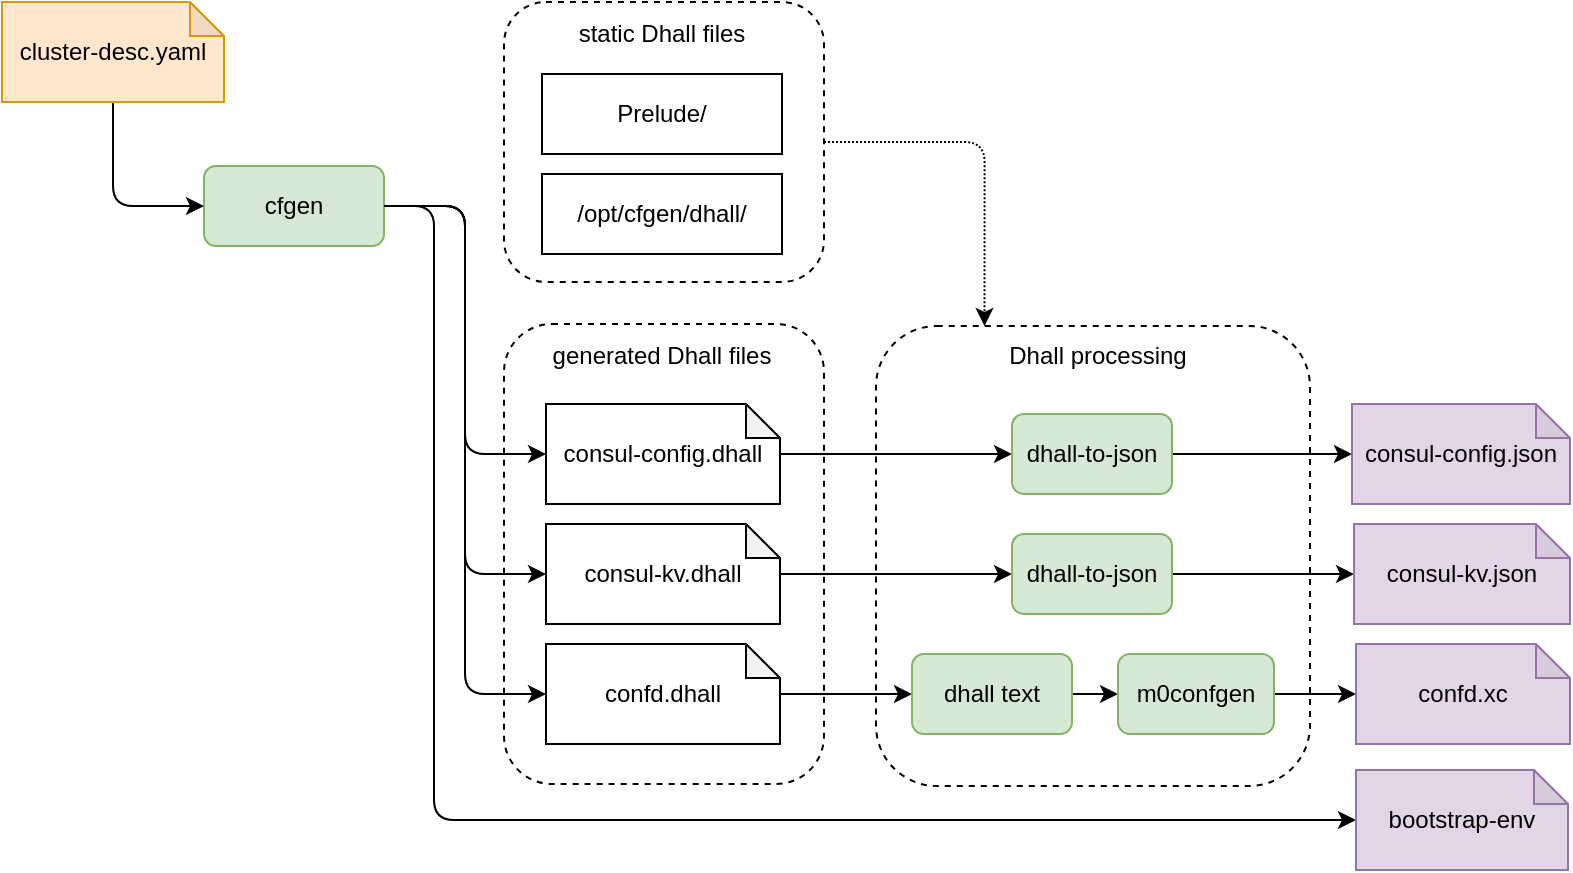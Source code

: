 <mxfile version="11.2.3" type="device" pages="1"><diagram id="Ha2XMiKNqMsLGRJejIM5" name="Page-1"><mxGraphModel dx="973" dy="525" grid="1" gridSize="10" guides="1" tooltips="1" connect="1" arrows="1" fold="1" page="1" pageScale="1" pageWidth="826" pageHeight="1169" math="0" shadow="0"><root><mxCell id="0"/><mxCell id="1" parent="0"/><mxCell id="QJc7vzsvazTYNZ8zAEbt-19" style="edgeStyle=orthogonalEdgeStyle;rounded=1;orthogonalLoop=1;jettySize=auto;html=1;exitX=1;exitY=0.5;exitDx=0;exitDy=0;entryX=0.25;entryY=0;entryDx=0;entryDy=0;startArrow=none;startFill=0;endArrow=classic;endFill=1;dashed=1;dashPattern=1 1;" parent="1" source="QJc7vzsvazTYNZ8zAEbt-13" target="RFJ0V8SiiofTRIB74Fkg-1" edge="1"><mxGeometry relative="1" as="geometry"/></mxCell><mxCell id="QJc7vzsvazTYNZ8zAEbt-13" value="" style="rounded=1;whiteSpace=wrap;html=1;dashed=1;" parent="1" vertex="1"><mxGeometry x="260" y="28" width="160" height="140" as="geometry"/></mxCell><mxCell id="QJc7vzsvazTYNZ8zAEbt-14" value="static Dhall files" style="text;html=1;strokeColor=none;fillColor=none;align=center;verticalAlign=middle;whiteSpace=wrap;rounded=0;" parent="1" vertex="1"><mxGeometry x="254" y="34" width="170" height="20" as="geometry"/></mxCell><mxCell id="RFJ0V8SiiofTRIB74Fkg-1" value="" style="rounded=1;whiteSpace=wrap;html=1;arcSize=14;dashed=1;" parent="1" vertex="1"><mxGeometry x="446" y="190" width="217" height="230" as="geometry"/></mxCell><mxCell id="VBfLh09cYqDV5WwQkjbU-29" value="" style="rounded=1;whiteSpace=wrap;html=1;dashed=1;" parent="1" vertex="1"><mxGeometry x="260" y="189" width="160" height="230" as="geometry"/></mxCell><mxCell id="VBfLh09cYqDV5WwQkjbU-12" value="" style="edgeStyle=orthogonalEdgeStyle;rounded=0;orthogonalLoop=1;jettySize=auto;html=1;" parent="1" source="VBfLh09cYqDV5WwQkjbU-3" target="VBfLh09cYqDV5WwQkjbU-6" edge="1"><mxGeometry relative="1" as="geometry"/></mxCell><mxCell id="VBfLh09cYqDV5WwQkjbU-3" value="confd.dhall" style="shape=note;whiteSpace=wrap;html=1;backgroundOutline=1;darkOpacity=0.05;size=17;" parent="1" vertex="1"><mxGeometry x="281" y="349" width="117" height="50" as="geometry"/></mxCell><mxCell id="VBfLh09cYqDV5WwQkjbU-13" value="" style="edgeStyle=orthogonalEdgeStyle;rounded=0;orthogonalLoop=1;jettySize=auto;html=1;entryX=0;entryY=0.5;entryDx=0;entryDy=0;" parent="1" source="VBfLh09cYqDV5WwQkjbU-4" target="RFJ0V8SiiofTRIB74Fkg-8" edge="1"><mxGeometry relative="1" as="geometry"><mxPoint x="458" y="314" as="targetPoint"/></mxGeometry></mxCell><mxCell id="VBfLh09cYqDV5WwQkjbU-27" value="" style="edgeStyle=orthogonalEdgeStyle;curved=1;orthogonalLoop=1;jettySize=auto;html=1;entryX=0;entryY=0.5;entryDx=0;entryDy=0;" parent="1" source="VBfLh09cYqDV5WwQkjbU-5" target="RFJ0V8SiiofTRIB74Fkg-9" edge="1"><mxGeometry relative="1" as="geometry"><mxPoint x="458" y="254" as="targetPoint"/></mxGeometry></mxCell><mxCell id="VBfLh09cYqDV5WwQkjbU-5" value="consul-config.dhall" style="shape=note;whiteSpace=wrap;html=1;backgroundOutline=1;darkOpacity=0.05;size=17;" parent="1" vertex="1"><mxGeometry x="281" y="229" width="117" height="50" as="geometry"/></mxCell><mxCell id="VBfLh09cYqDV5WwQkjbU-11" style="edgeStyle=orthogonalEdgeStyle;rounded=0;orthogonalLoop=1;jettySize=auto;html=1;exitX=1;exitY=0.5;exitDx=0;exitDy=0;entryX=0;entryY=0.5;entryDx=0;entryDy=0;" parent="1" source="VBfLh09cYqDV5WwQkjbU-6" target="VBfLh09cYqDV5WwQkjbU-9" edge="1"><mxGeometry relative="1" as="geometry"/></mxCell><mxCell id="VBfLh09cYqDV5WwQkjbU-6" value="dhall text" style="rounded=1;whiteSpace=wrap;html=1;fillColor=#D5E8D4;strokeColor=#82B366;" parent="1" vertex="1"><mxGeometry x="464" y="354" width="80" height="40" as="geometry"/></mxCell><mxCell id="VBfLh09cYqDV5WwQkjbU-16" value="" style="edgeStyle=orthogonalEdgeStyle;rounded=0;orthogonalLoop=1;jettySize=auto;html=1;exitX=1;exitY=0.5;exitDx=0;exitDy=0;entryX=0;entryY=0.5;entryDx=0;entryDy=0;entryPerimeter=0;" parent="1" source="RFJ0V8SiiofTRIB74Fkg-8" target="RFJ0V8SiiofTRIB74Fkg-5" edge="1"><mxGeometry relative="1" as="geometry"><mxPoint x="611" y="314" as="targetPoint"/><mxPoint x="558" y="314" as="sourcePoint"/></mxGeometry></mxCell><mxCell id="VBfLh09cYqDV5WwQkjbU-19" value="" style="edgeStyle=orthogonalEdgeStyle;rounded=0;orthogonalLoop=1;jettySize=auto;html=1;exitX=1;exitY=0.5;exitDx=0;exitDy=0;entryX=0;entryY=0.5;entryDx=0;entryDy=0;entryPerimeter=0;" parent="1" source="RFJ0V8SiiofTRIB74Fkg-9" target="RFJ0V8SiiofTRIB74Fkg-7" edge="1"><mxGeometry relative="1" as="geometry"><mxPoint x="558" y="254" as="sourcePoint"/><mxPoint x="688" y="254" as="targetPoint"/></mxGeometry></mxCell><mxCell id="VBfLh09cYqDV5WwQkjbU-21" value="" style="edgeStyle=orthogonalEdgeStyle;rounded=0;orthogonalLoop=1;jettySize=auto;html=1;entryX=0;entryY=0.5;entryDx=0;entryDy=0;entryPerimeter=0;" parent="1" source="VBfLh09cYqDV5WwQkjbU-9" target="RFJ0V8SiiofTRIB74Fkg-4" edge="1"><mxGeometry relative="1" as="geometry"><mxPoint x="738" y="374" as="targetPoint"/></mxGeometry></mxCell><mxCell id="VBfLh09cYqDV5WwQkjbU-9" value="m0confgen" style="rounded=1;whiteSpace=wrap;html=1;fontStyle=0;fillColor=#D5E8D4;strokeColor=#82B366;" parent="1" vertex="1"><mxGeometry x="567" y="354" width="78" height="40" as="geometry"/></mxCell><mxCell id="QJc7vzsvazTYNZ8zAEbt-12" style="edgeStyle=orthogonalEdgeStyle;orthogonalLoop=1;jettySize=auto;html=1;exitX=1;exitY=0.5;exitDx=0;exitDy=0;entryX=0;entryY=0.5;entryDx=0;entryDy=0;rounded=1;entryPerimeter=0;" parent="1" source="VBfLh09cYqDV5WwQkjbU-30" target="VBfLh09cYqDV5WwQkjbU-5" edge="1"><mxGeometry relative="1" as="geometry"/></mxCell><mxCell id="QJc7vzsvazTYNZ8zAEbt-18" style="edgeStyle=orthogonalEdgeStyle;rounded=1;orthogonalLoop=1;jettySize=auto;html=1;exitX=1;exitY=0.5;exitDx=0;exitDy=0;entryX=0;entryY=0.5;entryDx=0;entryDy=0;entryPerimeter=0;startArrow=none;startFill=0;endArrow=classic;endFill=1;" parent="1" source="VBfLh09cYqDV5WwQkjbU-30" target="QJc7vzsvazTYNZ8zAEbt-1" edge="1"><mxGeometry relative="1" as="geometry"><Array as="points"><mxPoint x="225" y="130"/><mxPoint x="225" y="437"/></Array></mxGeometry></mxCell><mxCell id="VBfLh09cYqDV5WwQkjbU-30" value="cfgen" style="rounded=1;whiteSpace=wrap;html=1;fillColor=#d5e8d4;strokeColor=#82b366;fontStyle=0" parent="1" vertex="1"><mxGeometry x="110" y="110" width="90" height="40" as="geometry"/></mxCell><mxCell id="RFJ0V8SiiofTRIB74Fkg-10" style="edgeStyle=orthogonalEdgeStyle;orthogonalLoop=1;jettySize=auto;html=1;exitX=0.5;exitY=1;exitDx=0;exitDy=0;exitPerimeter=0;entryX=0;entryY=0.5;entryDx=0;entryDy=0;rounded=1;" parent="1" source="VBfLh09cYqDV5WwQkjbU-32" target="VBfLh09cYqDV5WwQkjbU-30" edge="1"><mxGeometry relative="1" as="geometry"/></mxCell><mxCell id="VBfLh09cYqDV5WwQkjbU-32" value="cluster-desc.yaml" style="shape=note;whiteSpace=wrap;html=1;backgroundOutline=1;darkOpacity=0.05;size=17;fillColor=#ffe6cc;strokeColor=#d79b00;" parent="1" vertex="1"><mxGeometry x="9" y="28" width="111" height="50" as="geometry"/></mxCell><mxCell id="RFJ0V8SiiofTRIB74Fkg-3" value="generated Dhall files" style="text;html=1;strokeColor=none;fillColor=none;align=center;verticalAlign=middle;whiteSpace=wrap;rounded=0;" parent="1" vertex="1"><mxGeometry x="254" y="195" width="170" height="20" as="geometry"/></mxCell><mxCell id="RFJ0V8SiiofTRIB74Fkg-4" value="confd.xc" style="shape=note;whiteSpace=wrap;html=1;backgroundOutline=1;darkOpacity=0.05;size=17;fillColor=#e1d5e7;strokeColor=#9673a6;" parent="1" vertex="1"><mxGeometry x="686" y="349" width="107" height="50" as="geometry"/></mxCell><mxCell id="RFJ0V8SiiofTRIB74Fkg-5" value="consul-kv.json" style="shape=note;whiteSpace=wrap;html=1;backgroundOutline=1;darkOpacity=0.05;size=17;fillColor=#e1d5e7;strokeColor=#9673a6;" parent="1" vertex="1"><mxGeometry x="685" y="289" width="108" height="50" as="geometry"/></mxCell><mxCell id="RFJ0V8SiiofTRIB74Fkg-7" value="consul-config.json" style="shape=note;whiteSpace=wrap;html=1;backgroundOutline=1;darkOpacity=0.05;size=17;fillColor=#e1d5e7;strokeColor=#9673a6;" parent="1" vertex="1"><mxGeometry x="684" y="229" width="109" height="50" as="geometry"/></mxCell><mxCell id="RFJ0V8SiiofTRIB74Fkg-8" value="dhall-to-json" style="rounded=1;whiteSpace=wrap;html=1;fillColor=#D5E8D4;strokeColor=#82B366;" parent="1" vertex="1"><mxGeometry x="514" y="294" width="80" height="40" as="geometry"/></mxCell><mxCell id="RFJ0V8SiiofTRIB74Fkg-9" value="dhall-to-json" style="rounded=1;whiteSpace=wrap;html=1;fillColor=#D5E8D4;strokeColor=#82B366;" parent="1" vertex="1"><mxGeometry x="514" y="234" width="80" height="40" as="geometry"/></mxCell><mxCell id="VBfLh09cYqDV5WwQkjbU-4" value="consul-kv.dhall" style="shape=note;whiteSpace=wrap;html=1;backgroundOutline=1;darkOpacity=0.05;size=17;" parent="1" vertex="1"><mxGeometry x="281" y="289" width="117" height="50" as="geometry"/></mxCell><mxCell id="QJc7vzsvazTYNZ8zAEbt-1" value="bootstrap-env" style="shape=note;whiteSpace=wrap;html=1;backgroundOutline=1;darkOpacity=0.05;size=17;fillColor=#e1d5e7;strokeColor=#9673a6;" parent="1" vertex="1"><mxGeometry x="686" y="412" width="106" height="50" as="geometry"/></mxCell><mxCell id="QJc7vzsvazTYNZ8zAEbt-4" value="Prelude/" style="rounded=0;whiteSpace=wrap;html=1;" parent="1" vertex="1"><mxGeometry x="279" y="64" width="120" height="40" as="geometry"/></mxCell><mxCell id="QJc7vzsvazTYNZ8zAEbt-5" value="/opt/cfgen/dhall/" style="rounded=0;whiteSpace=wrap;html=1;" parent="1" vertex="1"><mxGeometry x="279" y="114" width="120" height="40" as="geometry"/></mxCell><mxCell id="QJc7vzsvazTYNZ8zAEbt-8" value="Dhall processing" style="text;html=1;strokeColor=none;fillColor=none;align=center;verticalAlign=middle;whiteSpace=wrap;rounded=0;fontStyle=0" parent="1" vertex="1"><mxGeometry x="504" y="195" width="106" height="20" as="geometry"/></mxCell><mxCell id="QJc7vzsvazTYNZ8zAEbt-20" style="edgeStyle=orthogonalEdgeStyle;orthogonalLoop=1;jettySize=auto;html=1;exitX=1;exitY=0.5;exitDx=0;exitDy=0;entryX=0;entryY=0.5;entryDx=0;entryDy=0;rounded=1;entryPerimeter=0;" parent="1" source="VBfLh09cYqDV5WwQkjbU-30" target="VBfLh09cYqDV5WwQkjbU-4" edge="1"><mxGeometry relative="1" as="geometry"><mxPoint x="210" y="140" as="sourcePoint"/><mxPoint x="291" y="264" as="targetPoint"/></mxGeometry></mxCell><mxCell id="QJc7vzsvazTYNZ8zAEbt-21" style="edgeStyle=orthogonalEdgeStyle;orthogonalLoop=1;jettySize=auto;html=1;exitX=1;exitY=0.5;exitDx=0;exitDy=0;entryX=0;entryY=0.5;entryDx=0;entryDy=0;rounded=1;entryPerimeter=0;" parent="1" source="VBfLh09cYqDV5WwQkjbU-30" target="VBfLh09cYqDV5WwQkjbU-3" edge="1"><mxGeometry relative="1" as="geometry"><mxPoint x="210" y="140" as="sourcePoint"/><mxPoint x="291" y="324" as="targetPoint"/></mxGeometry></mxCell></root></mxGraphModel></diagram></mxfile>